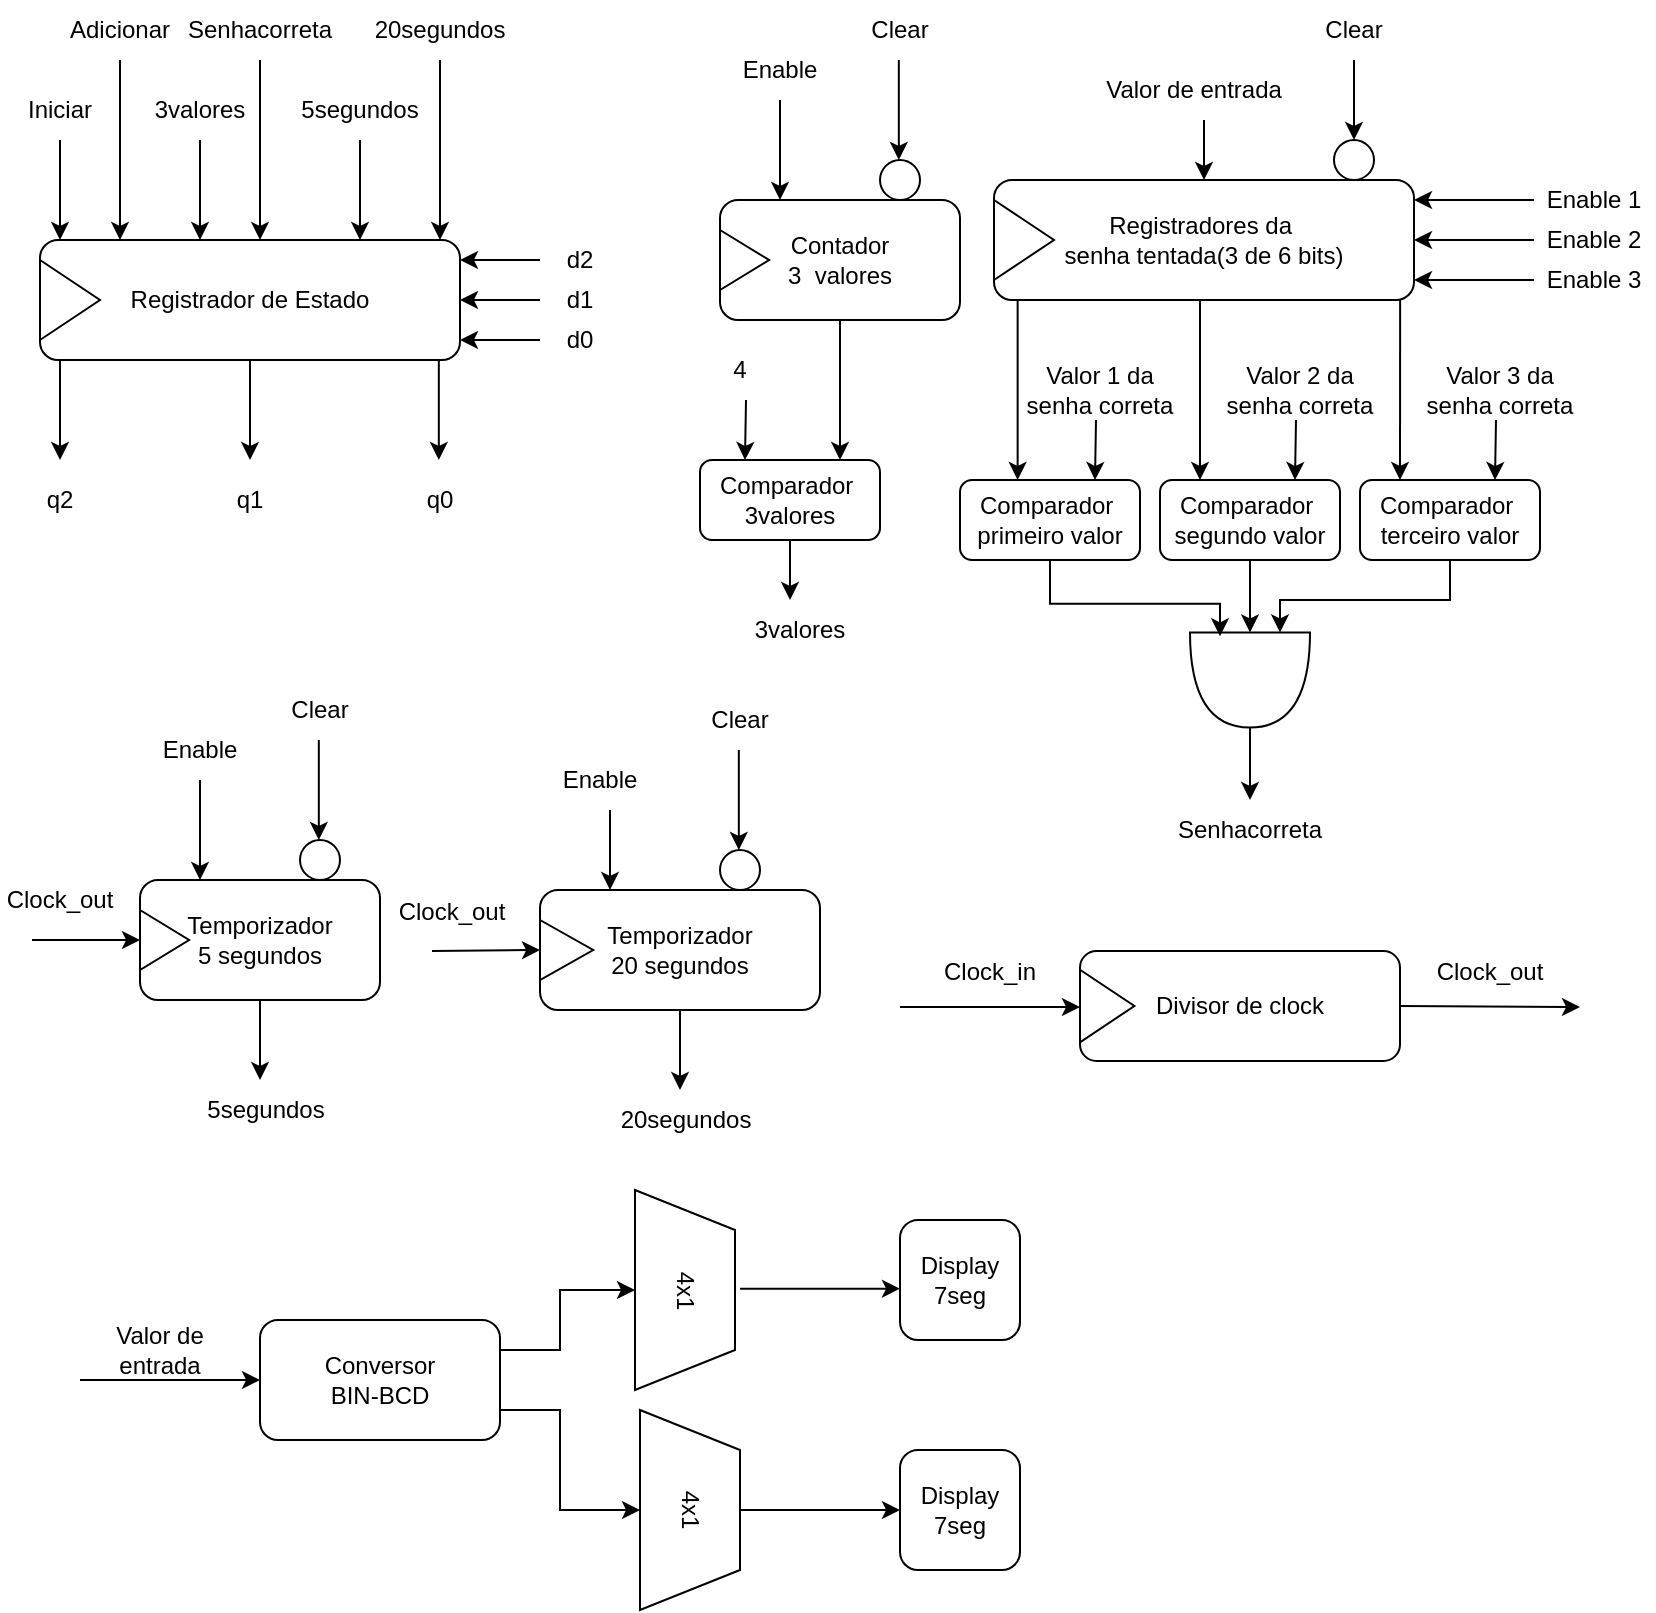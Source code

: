 <mxfile version="24.8.4">
  <diagram name="Página-1" id="0LTI3dH6KVHP8nNDPYD0">
    <mxGraphModel dx="1173" dy="627" grid="1" gridSize="10" guides="1" tooltips="1" connect="1" arrows="1" fold="1" page="1" pageScale="1" pageWidth="827" pageHeight="1169" math="0" shadow="0">
      <root>
        <mxCell id="0" />
        <mxCell id="1" parent="0" />
        <mxCell id="34r-FkiYNikVOV2Mms_5-7" value="" style="group" vertex="1" connectable="0" parent="1">
          <mxGeometry x="20" y="120" width="210" height="60" as="geometry" />
        </mxCell>
        <mxCell id="34r-FkiYNikVOV2Mms_5-1" value="Registrador de Estado" style="rounded=1;whiteSpace=wrap;html=1;" vertex="1" parent="34r-FkiYNikVOV2Mms_5-7">
          <mxGeometry width="210" height="60" as="geometry" />
        </mxCell>
        <mxCell id="34r-FkiYNikVOV2Mms_5-2" value="" style="triangle;whiteSpace=wrap;html=1;movable=1;resizable=1;rotatable=1;deletable=1;editable=1;locked=0;connectable=1;" vertex="1" parent="34r-FkiYNikVOV2Mms_5-7">
          <mxGeometry y="10" width="30" height="40" as="geometry" />
        </mxCell>
        <mxCell id="34r-FkiYNikVOV2Mms_5-26" value="&lt;div&gt;Comparador&amp;nbsp;&lt;/div&gt;&lt;div&gt;terceiro valor&lt;br&gt;&lt;/div&gt;" style="rounded=1;whiteSpace=wrap;html=1;" vertex="1" parent="1">
          <mxGeometry x="680" y="240" width="90" height="40" as="geometry" />
        </mxCell>
        <mxCell id="34r-FkiYNikVOV2Mms_5-27" value="" style="endArrow=classic;html=1;rounded=0;exitX=0.967;exitY=1;exitDx=0;exitDy=0;exitPerimeter=0;" edge="1" parent="1" source="34r-FkiYNikVOV2Mms_5-3">
          <mxGeometry width="50" height="50" relative="1" as="geometry">
            <mxPoint x="420" y="270" as="sourcePoint" />
            <mxPoint x="700" y="240" as="targetPoint" />
          </mxGeometry>
        </mxCell>
        <mxCell id="34r-FkiYNikVOV2Mms_5-28" value="" style="endArrow=classic;html=1;rounded=0;exitX=0.967;exitY=1;exitDx=0;exitDy=0;exitPerimeter=0;" edge="1" parent="1">
          <mxGeometry width="50" height="50" relative="1" as="geometry">
            <mxPoint x="508.82" y="150" as="sourcePoint" />
            <mxPoint x="508.82" y="240" as="targetPoint" />
          </mxGeometry>
        </mxCell>
        <mxCell id="34r-FkiYNikVOV2Mms_5-29" value="" style="endArrow=classic;html=1;rounded=0;exitX=0.967;exitY=1;exitDx=0;exitDy=0;exitPerimeter=0;" edge="1" parent="1">
          <mxGeometry width="50" height="50" relative="1" as="geometry">
            <mxPoint x="600" y="150" as="sourcePoint" />
            <mxPoint x="600" y="240" as="targetPoint" />
          </mxGeometry>
        </mxCell>
        <mxCell id="34r-FkiYNikVOV2Mms_5-31" value="" style="endArrow=classic;html=1;rounded=0;entryX=0.75;entryY=0;entryDx=0;entryDy=0;" edge="1" parent="1" target="34r-FkiYNikVOV2Mms_5-26">
          <mxGeometry width="50" height="50" relative="1" as="geometry">
            <mxPoint x="748" y="210" as="sourcePoint" />
            <mxPoint x="470" y="220" as="targetPoint" />
          </mxGeometry>
        </mxCell>
        <mxCell id="34r-FkiYNikVOV2Mms_5-32" value="Valor 3 da senha correta" style="text;html=1;align=center;verticalAlign=middle;whiteSpace=wrap;rounded=0;" vertex="1" parent="1">
          <mxGeometry x="710" y="180" width="80" height="30" as="geometry" />
        </mxCell>
        <mxCell id="34r-FkiYNikVOV2Mms_5-33" value="Valor 2 da senha correta" style="text;html=1;align=center;verticalAlign=middle;whiteSpace=wrap;rounded=0;" vertex="1" parent="1">
          <mxGeometry x="610" y="180" width="80" height="30" as="geometry" />
        </mxCell>
        <mxCell id="34r-FkiYNikVOV2Mms_5-34" value="&lt;div&gt;Comparador&amp;nbsp;&lt;/div&gt;&lt;div&gt;segundo valor&lt;br&gt;&lt;/div&gt;" style="rounded=1;whiteSpace=wrap;html=1;" vertex="1" parent="1">
          <mxGeometry x="580" y="240" width="90" height="40" as="geometry" />
        </mxCell>
        <mxCell id="34r-FkiYNikVOV2Mms_5-35" value="" style="endArrow=classic;html=1;rounded=0;entryX=0.75;entryY=0;entryDx=0;entryDy=0;" edge="1" target="34r-FkiYNikVOV2Mms_5-34" parent="1">
          <mxGeometry width="50" height="50" relative="1" as="geometry">
            <mxPoint x="648" y="210" as="sourcePoint" />
            <mxPoint x="370" y="220" as="targetPoint" />
          </mxGeometry>
        </mxCell>
        <mxCell id="34r-FkiYNikVOV2Mms_5-36" value="Valor 1 da senha correta" style="text;html=1;align=center;verticalAlign=middle;whiteSpace=wrap;rounded=0;" vertex="1" parent="1">
          <mxGeometry x="510" y="180" width="80" height="30" as="geometry" />
        </mxCell>
        <mxCell id="34r-FkiYNikVOV2Mms_5-37" value="&lt;div&gt;Comparador&amp;nbsp;&lt;/div&gt;&lt;div&gt;primeiro valor&lt;br&gt;&lt;/div&gt;" style="rounded=1;whiteSpace=wrap;html=1;" vertex="1" parent="1">
          <mxGeometry x="480" y="240" width="90" height="40" as="geometry" />
        </mxCell>
        <mxCell id="34r-FkiYNikVOV2Mms_5-38" value="" style="endArrow=classic;html=1;rounded=0;entryX=0.75;entryY=0;entryDx=0;entryDy=0;" edge="1" target="34r-FkiYNikVOV2Mms_5-37" parent="1">
          <mxGeometry width="50" height="50" relative="1" as="geometry">
            <mxPoint x="548" y="210" as="sourcePoint" />
            <mxPoint x="270" y="220" as="targetPoint" />
          </mxGeometry>
        </mxCell>
        <mxCell id="34r-FkiYNikVOV2Mms_5-39" value="" style="shape=or;whiteSpace=wrap;html=1;rotation=90;" vertex="1" parent="1">
          <mxGeometry x="601.25" y="310" width="47.5" height="60" as="geometry" />
        </mxCell>
        <mxCell id="34r-FkiYNikVOV2Mms_5-43" value="" style="endArrow=classic;html=1;rounded=0;entryX=0;entryY=0.75;entryDx=0;entryDy=0;entryPerimeter=0;" edge="1" parent="1">
          <mxGeometry width="50" height="50" relative="1" as="geometry">
            <mxPoint x="525" y="280" as="sourcePoint" />
            <mxPoint x="610" y="318.13" as="targetPoint" />
            <Array as="points">
              <mxPoint x="525" y="301.88" />
              <mxPoint x="610" y="301.88" />
            </Array>
          </mxGeometry>
        </mxCell>
        <mxCell id="34r-FkiYNikVOV2Mms_5-44" value="" style="endArrow=classic;html=1;rounded=0;entryX=0;entryY=0.25;entryDx=0;entryDy=0;entryPerimeter=0;" edge="1" parent="1">
          <mxGeometry width="50" height="50" relative="1" as="geometry">
            <mxPoint x="725" y="280" as="sourcePoint" />
            <mxPoint x="640" y="316.25" as="targetPoint" />
            <Array as="points">
              <mxPoint x="725" y="300" />
              <mxPoint x="640" y="300" />
            </Array>
          </mxGeometry>
        </mxCell>
        <mxCell id="34r-FkiYNikVOV2Mms_5-46" value="" style="endArrow=classic;html=1;rounded=0;exitX=0.5;exitY=1;exitDx=0;exitDy=0;entryX=0;entryY=0.5;entryDx=0;entryDy=0;entryPerimeter=0;" edge="1" parent="1" source="34r-FkiYNikVOV2Mms_5-34" target="34r-FkiYNikVOV2Mms_5-39">
          <mxGeometry width="50" height="50" relative="1" as="geometry">
            <mxPoint x="420" y="310" as="sourcePoint" />
            <mxPoint x="470" y="260" as="targetPoint" />
          </mxGeometry>
        </mxCell>
        <mxCell id="34r-FkiYNikVOV2Mms_5-48" value="" style="endArrow=classic;html=1;rounded=0;exitX=1;exitY=0.5;exitDx=0;exitDy=0;exitPerimeter=0;" edge="1" parent="1" source="34r-FkiYNikVOV2Mms_5-39">
          <mxGeometry width="50" height="50" relative="1" as="geometry">
            <mxPoint x="420" y="310" as="sourcePoint" />
            <mxPoint x="625" y="400" as="targetPoint" />
          </mxGeometry>
        </mxCell>
        <mxCell id="34r-FkiYNikVOV2Mms_5-49" value="Senhacorreta" style="text;html=1;align=center;verticalAlign=middle;whiteSpace=wrap;rounded=0;" vertex="1" parent="1">
          <mxGeometry x="575" y="400" width="100" height="30" as="geometry" />
        </mxCell>
        <mxCell id="34r-FkiYNikVOV2Mms_5-67" value="" style="group" vertex="1" connectable="0" parent="1">
          <mxGeometry x="70" y="340" width="120" height="230" as="geometry" />
        </mxCell>
        <mxCell id="34r-FkiYNikVOV2Mms_5-54" value="" style="group" vertex="1" connectable="0" parent="34r-FkiYNikVOV2Mms_5-67">
          <mxGeometry y="100" width="120" height="60" as="geometry" />
        </mxCell>
        <mxCell id="34r-FkiYNikVOV2Mms_5-52" value="&lt;div&gt;Temporizador&lt;br&gt;&lt;/div&gt;&lt;div&gt;5 segundos&lt;br&gt;&lt;/div&gt;" style="rounded=1;whiteSpace=wrap;html=1;" vertex="1" parent="34r-FkiYNikVOV2Mms_5-54">
          <mxGeometry width="120.0" height="60" as="geometry" />
        </mxCell>
        <mxCell id="34r-FkiYNikVOV2Mms_5-53" value="" style="triangle;whiteSpace=wrap;html=1;" vertex="1" parent="34r-FkiYNikVOV2Mms_5-54">
          <mxGeometry y="15" width="24.545" height="30" as="geometry" />
        </mxCell>
        <mxCell id="34r-FkiYNikVOV2Mms_5-59" value="" style="endArrow=classic;html=1;rounded=0;entryX=0.25;entryY=0;entryDx=0;entryDy=0;" edge="1" parent="34r-FkiYNikVOV2Mms_5-67" target="34r-FkiYNikVOV2Mms_5-52">
          <mxGeometry width="50" height="50" relative="1" as="geometry">
            <mxPoint x="30" y="50" as="sourcePoint" />
            <mxPoint x="280" y="180" as="targetPoint" />
          </mxGeometry>
        </mxCell>
        <mxCell id="34r-FkiYNikVOV2Mms_5-61" value="" style="ellipse;whiteSpace=wrap;html=1;aspect=fixed;" vertex="1" parent="34r-FkiYNikVOV2Mms_5-67">
          <mxGeometry x="80" y="80" width="20" height="20" as="geometry" />
        </mxCell>
        <mxCell id="34r-FkiYNikVOV2Mms_5-62" value="" style="endArrow=classic;html=1;rounded=0;entryX=0.25;entryY=0;entryDx=0;entryDy=0;" edge="1" parent="34r-FkiYNikVOV2Mms_5-67">
          <mxGeometry width="50" height="50" relative="1" as="geometry">
            <mxPoint x="89.41" y="30" as="sourcePoint" />
            <mxPoint x="89.41" y="80" as="targetPoint" />
          </mxGeometry>
        </mxCell>
        <mxCell id="34r-FkiYNikVOV2Mms_5-63" value="" style="endArrow=classic;html=1;rounded=0;exitX=0.5;exitY=1;exitDx=0;exitDy=0;" edge="1" parent="34r-FkiYNikVOV2Mms_5-67" source="34r-FkiYNikVOV2Mms_5-52">
          <mxGeometry width="50" height="50" relative="1" as="geometry">
            <mxPoint x="230" y="230" as="sourcePoint" />
            <mxPoint x="60" y="200" as="targetPoint" />
          </mxGeometry>
        </mxCell>
        <mxCell id="34r-FkiYNikVOV2Mms_5-64" value="5segundos" style="text;html=1;align=center;verticalAlign=middle;whiteSpace=wrap;rounded=0;" vertex="1" parent="34r-FkiYNikVOV2Mms_5-67">
          <mxGeometry x="32.5" y="200" width="60" height="30" as="geometry" />
        </mxCell>
        <mxCell id="34r-FkiYNikVOV2Mms_5-65" value="Enable" style="text;html=1;align=center;verticalAlign=middle;whiteSpace=wrap;rounded=0;" vertex="1" parent="34r-FkiYNikVOV2Mms_5-67">
          <mxGeometry y="20" width="60" height="30" as="geometry" />
        </mxCell>
        <mxCell id="34r-FkiYNikVOV2Mms_5-66" value="Clear" style="text;html=1;align=center;verticalAlign=middle;whiteSpace=wrap;rounded=0;" vertex="1" parent="34r-FkiYNikVOV2Mms_5-67">
          <mxGeometry x="60" width="60" height="30" as="geometry" />
        </mxCell>
        <mxCell id="34r-FkiYNikVOV2Mms_5-69" value="" style="group" vertex="1" connectable="0" parent="1">
          <mxGeometry x="280" y="445" width="130" height="60" as="geometry" />
        </mxCell>
        <mxCell id="34r-FkiYNikVOV2Mms_5-70" value="&lt;div&gt;Temporizador&lt;br&gt;&lt;/div&gt;&lt;div&gt;20 segundos&lt;br&gt;&lt;/div&gt;" style="rounded=1;whiteSpace=wrap;html=1;" vertex="1" parent="34r-FkiYNikVOV2Mms_5-69">
          <mxGeometry x="-10" width="140" height="60" as="geometry" />
        </mxCell>
        <mxCell id="34r-FkiYNikVOV2Mms_5-72" value="" style="endArrow=classic;html=1;rounded=0;entryX=0.25;entryY=0;entryDx=0;entryDy=0;" edge="1" parent="1" target="34r-FkiYNikVOV2Mms_5-70">
          <mxGeometry width="50" height="50" relative="1" as="geometry">
            <mxPoint x="305" y="405" as="sourcePoint" />
            <mxPoint x="560" y="525" as="targetPoint" />
          </mxGeometry>
        </mxCell>
        <mxCell id="34r-FkiYNikVOV2Mms_5-73" value="" style="ellipse;whiteSpace=wrap;html=1;aspect=fixed;" vertex="1" parent="1">
          <mxGeometry x="360" y="425" width="20" height="20" as="geometry" />
        </mxCell>
        <mxCell id="34r-FkiYNikVOV2Mms_5-74" value="" style="endArrow=classic;html=1;rounded=0;entryX=0.25;entryY=0;entryDx=0;entryDy=0;" edge="1" parent="1">
          <mxGeometry width="50" height="50" relative="1" as="geometry">
            <mxPoint x="369.41" y="375" as="sourcePoint" />
            <mxPoint x="369.41" y="425" as="targetPoint" />
          </mxGeometry>
        </mxCell>
        <mxCell id="34r-FkiYNikVOV2Mms_5-75" value="" style="endArrow=classic;html=1;rounded=0;exitX=0.5;exitY=1;exitDx=0;exitDy=0;" edge="1" parent="1" source="34r-FkiYNikVOV2Mms_5-70">
          <mxGeometry width="50" height="50" relative="1" as="geometry">
            <mxPoint x="510" y="575" as="sourcePoint" />
            <mxPoint x="340" y="545" as="targetPoint" />
          </mxGeometry>
        </mxCell>
        <mxCell id="34r-FkiYNikVOV2Mms_5-76" value="20segundos" style="text;html=1;align=center;verticalAlign=middle;whiteSpace=wrap;rounded=0;" vertex="1" parent="1">
          <mxGeometry x="312.5" y="545" width="60" height="30" as="geometry" />
        </mxCell>
        <mxCell id="34r-FkiYNikVOV2Mms_5-77" value="Enable" style="text;html=1;align=center;verticalAlign=middle;whiteSpace=wrap;rounded=0;" vertex="1" parent="1">
          <mxGeometry x="270" y="375" width="60" height="30" as="geometry" />
        </mxCell>
        <mxCell id="34r-FkiYNikVOV2Mms_5-78" value="Clear" style="text;html=1;align=center;verticalAlign=middle;whiteSpace=wrap;rounded=0;" vertex="1" parent="1">
          <mxGeometry x="340" y="345" width="60" height="30" as="geometry" />
        </mxCell>
        <mxCell id="34r-FkiYNikVOV2Mms_5-71" value="" style="triangle;whiteSpace=wrap;html=1;" vertex="1" parent="1">
          <mxGeometry x="270" y="460" width="26.591" height="30" as="geometry" />
        </mxCell>
        <mxCell id="34r-FkiYNikVOV2Mms_5-91" value="" style="endArrow=classic;html=1;rounded=0;" edge="1" parent="1">
          <mxGeometry width="50" height="50" relative="1" as="geometry">
            <mxPoint x="30" y="70" as="sourcePoint" />
            <mxPoint x="30" y="120" as="targetPoint" />
          </mxGeometry>
        </mxCell>
        <mxCell id="34r-FkiYNikVOV2Mms_5-93" value="Iniciar" style="text;html=1;align=center;verticalAlign=middle;whiteSpace=wrap;rounded=0;" vertex="1" parent="1">
          <mxGeometry y="40" width="60" height="30" as="geometry" />
        </mxCell>
        <mxCell id="34r-FkiYNikVOV2Mms_5-94" value="Adicionar" style="text;html=1;align=center;verticalAlign=middle;whiteSpace=wrap;rounded=0;" vertex="1" parent="1">
          <mxGeometry x="30" width="60" height="30" as="geometry" />
        </mxCell>
        <mxCell id="34r-FkiYNikVOV2Mms_5-95" value="" style="endArrow=classic;html=1;rounded=0;" edge="1" parent="1">
          <mxGeometry width="50" height="50" relative="1" as="geometry">
            <mxPoint x="60" y="30" as="sourcePoint" />
            <mxPoint x="60" y="120" as="targetPoint" />
          </mxGeometry>
        </mxCell>
        <mxCell id="34r-FkiYNikVOV2Mms_5-96" value="" style="endArrow=classic;html=1;rounded=0;" edge="1" parent="1">
          <mxGeometry width="50" height="50" relative="1" as="geometry">
            <mxPoint x="100" y="70" as="sourcePoint" />
            <mxPoint x="100" y="120" as="targetPoint" />
          </mxGeometry>
        </mxCell>
        <mxCell id="34r-FkiYNikVOV2Mms_5-97" value="" style="endArrow=classic;html=1;rounded=0;" edge="1" parent="1">
          <mxGeometry width="50" height="50" relative="1" as="geometry">
            <mxPoint x="130" y="30" as="sourcePoint" />
            <mxPoint x="130" y="120" as="targetPoint" />
          </mxGeometry>
        </mxCell>
        <mxCell id="34r-FkiYNikVOV2Mms_5-98" value="3valores" style="text;html=1;align=center;verticalAlign=middle;whiteSpace=wrap;rounded=0;" vertex="1" parent="1">
          <mxGeometry x="70" y="40" width="60" height="30" as="geometry" />
        </mxCell>
        <mxCell id="34r-FkiYNikVOV2Mms_5-99" value="Senhacorreta" style="text;html=1;align=center;verticalAlign=middle;whiteSpace=wrap;rounded=0;" vertex="1" parent="1">
          <mxGeometry x="100" width="60" height="30" as="geometry" />
        </mxCell>
        <mxCell id="34r-FkiYNikVOV2Mms_5-88" value="3valores" style="text;html=1;align=center;verticalAlign=middle;whiteSpace=wrap;rounded=0;" vertex="1" parent="1">
          <mxGeometry x="370" y="300" width="60" height="30" as="geometry" />
        </mxCell>
        <mxCell id="34r-FkiYNikVOV2Mms_5-100" value="&lt;div&gt;Comparador&amp;nbsp;&lt;/div&gt;&lt;div&gt;3valores&lt;br&gt;&lt;/div&gt;" style="rounded=1;whiteSpace=wrap;html=1;" vertex="1" parent="1">
          <mxGeometry x="350" y="230" width="90" height="40" as="geometry" />
        </mxCell>
        <mxCell id="34r-FkiYNikVOV2Mms_5-81" value="" style="group" vertex="1" connectable="0" parent="1">
          <mxGeometry x="360" y="100" width="120" height="60" as="geometry" />
        </mxCell>
        <mxCell id="34r-FkiYNikVOV2Mms_5-82" value="&lt;div&gt;Contador&lt;/div&gt;&lt;div&gt;3&amp;nbsp; valores&lt;br&gt;&lt;/div&gt;" style="rounded=1;whiteSpace=wrap;html=1;" vertex="1" parent="34r-FkiYNikVOV2Mms_5-81">
          <mxGeometry width="120.0" height="60" as="geometry" />
        </mxCell>
        <mxCell id="34r-FkiYNikVOV2Mms_5-83" value="" style="triangle;whiteSpace=wrap;html=1;" vertex="1" parent="34r-FkiYNikVOV2Mms_5-81">
          <mxGeometry y="15" width="24.545" height="30" as="geometry" />
        </mxCell>
        <mxCell id="34r-FkiYNikVOV2Mms_5-84" value="" style="endArrow=classic;html=1;rounded=0;entryX=0.25;entryY=0;entryDx=0;entryDy=0;" edge="1" parent="1" target="34r-FkiYNikVOV2Mms_5-82">
          <mxGeometry width="50" height="50" relative="1" as="geometry">
            <mxPoint x="390" y="50" as="sourcePoint" />
            <mxPoint x="640" y="180" as="targetPoint" />
          </mxGeometry>
        </mxCell>
        <mxCell id="34r-FkiYNikVOV2Mms_5-85" value="" style="ellipse;whiteSpace=wrap;html=1;aspect=fixed;" vertex="1" parent="1">
          <mxGeometry x="440" y="80" width="20" height="20" as="geometry" />
        </mxCell>
        <mxCell id="34r-FkiYNikVOV2Mms_5-86" value="" style="endArrow=classic;html=1;rounded=0;entryX=0.25;entryY=0;entryDx=0;entryDy=0;" edge="1" parent="1">
          <mxGeometry width="50" height="50" relative="1" as="geometry">
            <mxPoint x="449.41" y="30" as="sourcePoint" />
            <mxPoint x="449.41" y="80" as="targetPoint" />
          </mxGeometry>
        </mxCell>
        <mxCell id="34r-FkiYNikVOV2Mms_5-87" value="" style="endArrow=classic;html=1;rounded=0;exitX=0.5;exitY=1;exitDx=0;exitDy=0;" edge="1" parent="1" source="34r-FkiYNikVOV2Mms_5-82">
          <mxGeometry width="50" height="50" relative="1" as="geometry">
            <mxPoint x="590" y="230" as="sourcePoint" />
            <mxPoint x="420" y="230" as="targetPoint" />
          </mxGeometry>
        </mxCell>
        <mxCell id="34r-FkiYNikVOV2Mms_5-89" value="Enable" style="text;html=1;align=center;verticalAlign=middle;whiteSpace=wrap;rounded=0;" vertex="1" parent="1">
          <mxGeometry x="360" y="20" width="60" height="30" as="geometry" />
        </mxCell>
        <mxCell id="34r-FkiYNikVOV2Mms_5-90" value="Clear" style="text;html=1;align=center;verticalAlign=middle;whiteSpace=wrap;rounded=0;" vertex="1" parent="1">
          <mxGeometry x="420" width="60" height="30" as="geometry" />
        </mxCell>
        <mxCell id="34r-FkiYNikVOV2Mms_5-102" value="" style="endArrow=classic;html=1;rounded=0;exitX=0.5;exitY=1;exitDx=0;exitDy=0;" edge="1" parent="1" source="34r-FkiYNikVOV2Mms_5-100">
          <mxGeometry width="50" height="50" relative="1" as="geometry">
            <mxPoint x="420" y="280" as="sourcePoint" />
            <mxPoint x="395" y="300" as="targetPoint" />
          </mxGeometry>
        </mxCell>
        <mxCell id="34r-FkiYNikVOV2Mms_5-103" value="" style="endArrow=classic;html=1;rounded=0;entryX=0.25;entryY=0;entryDx=0;entryDy=0;" edge="1" parent="1" target="34r-FkiYNikVOV2Mms_5-100">
          <mxGeometry width="50" height="50" relative="1" as="geometry">
            <mxPoint x="373" y="200" as="sourcePoint" />
            <mxPoint x="470" y="230" as="targetPoint" />
          </mxGeometry>
        </mxCell>
        <mxCell id="34r-FkiYNikVOV2Mms_5-104" value="4" style="text;html=1;align=center;verticalAlign=middle;whiteSpace=wrap;rounded=0;" vertex="1" parent="1">
          <mxGeometry x="350" y="170" width="40" height="30" as="geometry" />
        </mxCell>
        <mxCell id="34r-FkiYNikVOV2Mms_5-105" value="" style="endArrow=classic;html=1;rounded=0;" edge="1" parent="1">
          <mxGeometry width="50" height="50" relative="1" as="geometry">
            <mxPoint x="180" y="70" as="sourcePoint" />
            <mxPoint x="180" y="120" as="targetPoint" />
          </mxGeometry>
        </mxCell>
        <mxCell id="34r-FkiYNikVOV2Mms_5-106" value="5segundos" style="text;html=1;align=center;verticalAlign=middle;whiteSpace=wrap;rounded=0;" vertex="1" parent="1">
          <mxGeometry x="150" y="40" width="60" height="30" as="geometry" />
        </mxCell>
        <mxCell id="34r-FkiYNikVOV2Mms_5-107" value="" style="endArrow=classic;html=1;rounded=0;" edge="1" parent="1">
          <mxGeometry width="50" height="50" relative="1" as="geometry">
            <mxPoint x="220" y="30" as="sourcePoint" />
            <mxPoint x="220" y="120" as="targetPoint" />
          </mxGeometry>
        </mxCell>
        <mxCell id="34r-FkiYNikVOV2Mms_5-108" value="20segundos" style="text;html=1;align=center;verticalAlign=middle;whiteSpace=wrap;rounded=0;" vertex="1" parent="1">
          <mxGeometry x="190" width="60" height="30" as="geometry" />
        </mxCell>
        <mxCell id="34r-FkiYNikVOV2Mms_5-22" value="" style="endArrow=classic;html=1;rounded=0;" edge="1" parent="1">
          <mxGeometry width="50" height="50" relative="1" as="geometry">
            <mxPoint x="677" y="30" as="sourcePoint" />
            <mxPoint x="677" y="70" as="targetPoint" />
          </mxGeometry>
        </mxCell>
        <mxCell id="34r-FkiYNikVOV2Mms_5-23" value="Clear" style="text;html=1;align=center;verticalAlign=middle;whiteSpace=wrap;rounded=0;" vertex="1" parent="1">
          <mxGeometry x="647" width="60" height="30" as="geometry" />
        </mxCell>
        <mxCell id="34r-FkiYNikVOV2Mms_5-17" value="" style="endArrow=classic;html=1;rounded=0;" edge="1" parent="1" target="34r-FkiYNikVOV2Mms_5-3">
          <mxGeometry width="50" height="50" relative="1" as="geometry">
            <mxPoint x="602" y="60" as="sourcePoint" />
            <mxPoint x="647" y="-10" as="targetPoint" />
          </mxGeometry>
        </mxCell>
        <mxCell id="34r-FkiYNikVOV2Mms_5-18" value="Valor de entrada" style="text;html=1;align=center;verticalAlign=middle;whiteSpace=wrap;rounded=0;" vertex="1" parent="1">
          <mxGeometry x="547" y="30" width="100" height="30" as="geometry" />
        </mxCell>
        <mxCell id="34r-FkiYNikVOV2Mms_5-21" value="" style="ellipse;whiteSpace=wrap;html=1;aspect=fixed;" vertex="1" parent="1">
          <mxGeometry x="667" y="70" width="20" height="20" as="geometry" />
        </mxCell>
        <mxCell id="34r-FkiYNikVOV2Mms_5-10" value="Enable 1" style="text;html=1;align=center;verticalAlign=middle;whiteSpace=wrap;rounded=0;" vertex="1" parent="1">
          <mxGeometry x="767" y="90" width="60" height="20" as="geometry" />
        </mxCell>
        <mxCell id="34r-FkiYNikVOV2Mms_5-13" value="" style="group" vertex="1" connectable="0" parent="1">
          <mxGeometry x="497" y="90" width="270" height="60" as="geometry" />
        </mxCell>
        <mxCell id="34r-FkiYNikVOV2Mms_5-8" value="" style="group" vertex="1" connectable="0" parent="34r-FkiYNikVOV2Mms_5-13">
          <mxGeometry width="210" height="60" as="geometry" />
        </mxCell>
        <mxCell id="34r-FkiYNikVOV2Mms_5-3" value="&lt;div&gt;Registradores da&amp;nbsp;&lt;/div&gt;&lt;div&gt;senha tentada(3 de 6 bits)&lt;/div&gt;" style="rounded=1;whiteSpace=wrap;html=1;" vertex="1" parent="34r-FkiYNikVOV2Mms_5-8">
          <mxGeometry width="210" height="60" as="geometry" />
        </mxCell>
        <mxCell id="34r-FkiYNikVOV2Mms_5-4" value="" style="triangle;whiteSpace=wrap;html=1;" vertex="1" parent="34r-FkiYNikVOV2Mms_5-8">
          <mxGeometry y="10" width="30" height="40" as="geometry" />
        </mxCell>
        <mxCell id="34r-FkiYNikVOV2Mms_5-9" value="" style="endArrow=classic;html=1;rounded=0;entryX=1;entryY=0.5;entryDx=0;entryDy=0;" edge="1" parent="34r-FkiYNikVOV2Mms_5-13">
          <mxGeometry width="50" height="50" relative="1" as="geometry">
            <mxPoint x="270" y="10" as="sourcePoint" />
            <mxPoint x="210" y="10" as="targetPoint" />
          </mxGeometry>
        </mxCell>
        <mxCell id="34r-FkiYNikVOV2Mms_5-11" value="" style="endArrow=classic;html=1;rounded=0;entryX=1;entryY=0.5;entryDx=0;entryDy=0;" edge="1" parent="34r-FkiYNikVOV2Mms_5-13">
          <mxGeometry width="50" height="50" relative="1" as="geometry">
            <mxPoint x="270" y="50" as="sourcePoint" />
            <mxPoint x="210" y="50" as="targetPoint" />
            <Array as="points">
              <mxPoint x="270" y="50" />
            </Array>
          </mxGeometry>
        </mxCell>
        <mxCell id="34r-FkiYNikVOV2Mms_5-12" value="" style="endArrow=classic;html=1;rounded=0;entryX=1;entryY=0.5;entryDx=0;entryDy=0;" edge="1" parent="34r-FkiYNikVOV2Mms_5-13">
          <mxGeometry width="50" height="50" relative="1" as="geometry">
            <mxPoint x="270" y="30" as="sourcePoint" />
            <mxPoint x="210" y="30" as="targetPoint" />
          </mxGeometry>
        </mxCell>
        <mxCell id="34r-FkiYNikVOV2Mms_5-14" value="Enable 2" style="text;html=1;align=center;verticalAlign=middle;whiteSpace=wrap;rounded=0;" vertex="1" parent="1">
          <mxGeometry x="767" y="110" width="60" height="20" as="geometry" />
        </mxCell>
        <mxCell id="34r-FkiYNikVOV2Mms_5-15" value="Enable 3" style="text;html=1;align=center;verticalAlign=middle;whiteSpace=wrap;rounded=0;" vertex="1" parent="1">
          <mxGeometry x="767" y="130" width="60" height="20" as="geometry" />
        </mxCell>
        <mxCell id="34r-FkiYNikVOV2Mms_5-109" value="" style="endArrow=classic;html=1;rounded=0;entryX=1;entryY=0.5;entryDx=0;entryDy=0;" edge="1" parent="1">
          <mxGeometry width="50" height="50" relative="1" as="geometry">
            <mxPoint x="270" y="130" as="sourcePoint" />
            <mxPoint x="230" y="130" as="targetPoint" />
          </mxGeometry>
        </mxCell>
        <mxCell id="34r-FkiYNikVOV2Mms_5-110" value="" style="endArrow=classic;html=1;rounded=0;entryX=1;entryY=0.5;entryDx=0;entryDy=0;" edge="1" parent="1">
          <mxGeometry width="50" height="50" relative="1" as="geometry">
            <mxPoint x="270" y="150" as="sourcePoint" />
            <mxPoint x="230" y="150" as="targetPoint" />
          </mxGeometry>
        </mxCell>
        <mxCell id="34r-FkiYNikVOV2Mms_5-111" value="" style="endArrow=classic;html=1;rounded=0;entryX=1;entryY=0.5;entryDx=0;entryDy=0;" edge="1" parent="1">
          <mxGeometry width="50" height="50" relative="1" as="geometry">
            <mxPoint x="270" y="170" as="sourcePoint" />
            <mxPoint x="230" y="170" as="targetPoint" />
            <Array as="points">
              <mxPoint x="270" y="170" />
            </Array>
          </mxGeometry>
        </mxCell>
        <mxCell id="34r-FkiYNikVOV2Mms_5-112" value="d0" style="text;html=1;align=center;verticalAlign=middle;whiteSpace=wrap;rounded=0;" vertex="1" parent="1">
          <mxGeometry x="260" y="160" width="60" height="20" as="geometry" />
        </mxCell>
        <mxCell id="34r-FkiYNikVOV2Mms_5-113" value="d1" style="text;html=1;align=center;verticalAlign=middle;whiteSpace=wrap;rounded=0;" vertex="1" parent="1">
          <mxGeometry x="260" y="140" width="60" height="20" as="geometry" />
        </mxCell>
        <mxCell id="34r-FkiYNikVOV2Mms_5-114" value="d2" style="text;html=1;align=center;verticalAlign=middle;whiteSpace=wrap;rounded=0;" vertex="1" parent="1">
          <mxGeometry x="260" y="120" width="60" height="20" as="geometry" />
        </mxCell>
        <mxCell id="34r-FkiYNikVOV2Mms_5-117" value="" style="endArrow=classic;html=1;rounded=0;exitX=0.5;exitY=1;exitDx=0;exitDy=0;" edge="1" parent="1" source="34r-FkiYNikVOV2Mms_5-1">
          <mxGeometry width="50" height="50" relative="1" as="geometry">
            <mxPoint x="110" y="285" as="sourcePoint" />
            <mxPoint x="125" y="230" as="targetPoint" />
          </mxGeometry>
        </mxCell>
        <mxCell id="34r-FkiYNikVOV2Mms_5-118" value="" style="endArrow=classic;html=1;rounded=0;exitX=0.5;exitY=1;exitDx=0;exitDy=0;" edge="1" parent="1">
          <mxGeometry width="50" height="50" relative="1" as="geometry">
            <mxPoint x="219.41" y="180" as="sourcePoint" />
            <mxPoint x="219.41" y="230" as="targetPoint" />
          </mxGeometry>
        </mxCell>
        <mxCell id="34r-FkiYNikVOV2Mms_5-119" value="" style="endArrow=classic;html=1;rounded=0;exitX=0.5;exitY=1;exitDx=0;exitDy=0;" edge="1" parent="1">
          <mxGeometry width="50" height="50" relative="1" as="geometry">
            <mxPoint x="30" y="180" as="sourcePoint" />
            <mxPoint x="30" y="230" as="targetPoint" />
          </mxGeometry>
        </mxCell>
        <mxCell id="34r-FkiYNikVOV2Mms_5-120" value="q2" style="text;html=1;align=center;verticalAlign=middle;whiteSpace=wrap;rounded=0;" vertex="1" parent="1">
          <mxGeometry y="235" width="60" height="30" as="geometry" />
        </mxCell>
        <mxCell id="34r-FkiYNikVOV2Mms_5-121" value="q1" style="text;html=1;align=center;verticalAlign=middle;whiteSpace=wrap;rounded=0;" vertex="1" parent="1">
          <mxGeometry x="95" y="235" width="60" height="30" as="geometry" />
        </mxCell>
        <mxCell id="34r-FkiYNikVOV2Mms_5-122" value="q0" style="text;html=1;align=center;verticalAlign=middle;whiteSpace=wrap;rounded=0;" vertex="1" parent="1">
          <mxGeometry x="190" y="235" width="60" height="30" as="geometry" />
        </mxCell>
        <mxCell id="34r-FkiYNikVOV2Mms_5-123" value="" style="endArrow=classic;html=1;rounded=0;entryX=0;entryY=0.5;entryDx=0;entryDy=0;" edge="1" parent="1" target="34r-FkiYNikVOV2Mms_5-71">
          <mxGeometry width="50" height="50" relative="1" as="geometry">
            <mxPoint x="216" y="475.5" as="sourcePoint" />
            <mxPoint x="266" y="480.5" as="targetPoint" />
          </mxGeometry>
        </mxCell>
        <mxCell id="34r-FkiYNikVOV2Mms_5-124" value="Clock_out" style="text;html=1;align=center;verticalAlign=middle;whiteSpace=wrap;rounded=0;" vertex="1" parent="1">
          <mxGeometry x="196" y="440.5" width="60" height="30" as="geometry" />
        </mxCell>
        <mxCell id="34r-FkiYNikVOV2Mms_5-126" value="" style="endArrow=classic;html=1;rounded=0;entryX=0;entryY=0.5;entryDx=0;entryDy=0;" edge="1" parent="1">
          <mxGeometry width="50" height="50" relative="1" as="geometry">
            <mxPoint x="16" y="470" as="sourcePoint" />
            <mxPoint x="70" y="470" as="targetPoint" />
          </mxGeometry>
        </mxCell>
        <mxCell id="34r-FkiYNikVOV2Mms_5-127" value="Clock_out" style="text;html=1;align=center;verticalAlign=middle;whiteSpace=wrap;rounded=0;" vertex="1" parent="1">
          <mxGeometry y="435" width="60" height="30" as="geometry" />
        </mxCell>
        <mxCell id="34r-FkiYNikVOV2Mms_5-128" value="&lt;div&gt;Divisor de clock&lt;/div&gt;" style="rounded=1;whiteSpace=wrap;html=1;" vertex="1" parent="1">
          <mxGeometry x="540" y="475.5" width="160" height="55" as="geometry" />
        </mxCell>
        <mxCell id="34r-FkiYNikVOV2Mms_5-129" value="" style="triangle;whiteSpace=wrap;html=1;" vertex="1" parent="1">
          <mxGeometry x="540" y="484.88" width="27.19" height="36.25" as="geometry" />
        </mxCell>
        <mxCell id="34r-FkiYNikVOV2Mms_5-130" value="" style="endArrow=classic;html=1;rounded=0;exitX=1;exitY=0.5;exitDx=0;exitDy=0;" edge="1" parent="1" source="34r-FkiYNikVOV2Mms_5-128">
          <mxGeometry width="50" height="50" relative="1" as="geometry">
            <mxPoint x="520" y="480.5" as="sourcePoint" />
            <mxPoint x="790" y="503.5" as="targetPoint" />
          </mxGeometry>
        </mxCell>
        <mxCell id="34r-FkiYNikVOV2Mms_5-131" value="Clock_out" style="text;html=1;align=center;verticalAlign=middle;whiteSpace=wrap;rounded=0;" vertex="1" parent="1">
          <mxGeometry x="715" y="470.5" width="60" height="30" as="geometry" />
        </mxCell>
        <mxCell id="34r-FkiYNikVOV2Mms_5-133" value="" style="endArrow=classic;html=1;rounded=0;exitX=1;exitY=0.5;exitDx=0;exitDy=0;" edge="1" parent="1">
          <mxGeometry width="50" height="50" relative="1" as="geometry">
            <mxPoint x="450" y="503.5" as="sourcePoint" />
            <mxPoint x="540" y="503.5" as="targetPoint" />
          </mxGeometry>
        </mxCell>
        <mxCell id="34r-FkiYNikVOV2Mms_5-134" value="Clock_in" style="text;html=1;align=center;verticalAlign=middle;whiteSpace=wrap;rounded=0;" vertex="1" parent="1">
          <mxGeometry x="465" y="470.5" width="60" height="30" as="geometry" />
        </mxCell>
        <mxCell id="34r-FkiYNikVOV2Mms_5-135" value="&lt;div&gt;Conversor&lt;/div&gt;&lt;div&gt;BIN-BCD&lt;br&gt;&lt;/div&gt;" style="rounded=1;whiteSpace=wrap;html=1;" vertex="1" parent="1">
          <mxGeometry x="130" y="660" width="120" height="60" as="geometry" />
        </mxCell>
        <mxCell id="34r-FkiYNikVOV2Mms_5-136" value="4x1" style="shape=trapezoid;perimeter=trapezoidPerimeter;whiteSpace=wrap;html=1;fixedSize=1;rotation=90;" vertex="1" parent="1">
          <mxGeometry x="295" y="730" width="100" height="50" as="geometry" />
        </mxCell>
        <mxCell id="34r-FkiYNikVOV2Mms_5-138" value="4x1" style="shape=trapezoid;perimeter=trapezoidPerimeter;whiteSpace=wrap;html=1;fixedSize=1;rotation=90;" vertex="1" parent="1">
          <mxGeometry x="292.5" y="620" width="100" height="50" as="geometry" />
        </mxCell>
        <mxCell id="34r-FkiYNikVOV2Mms_5-139" value="" style="endArrow=classic;html=1;rounded=0;exitX=1;exitY=0.25;exitDx=0;exitDy=0;entryX=0.5;entryY=1;entryDx=0;entryDy=0;" edge="1" parent="1" source="34r-FkiYNikVOV2Mms_5-135" target="34r-FkiYNikVOV2Mms_5-138">
          <mxGeometry width="50" height="50" relative="1" as="geometry">
            <mxPoint x="410" y="680" as="sourcePoint" />
            <mxPoint x="290" y="670" as="targetPoint" />
            <Array as="points">
              <mxPoint x="280" y="675" />
              <mxPoint x="280" y="645" />
            </Array>
          </mxGeometry>
        </mxCell>
        <mxCell id="34r-FkiYNikVOV2Mms_5-140" value="" style="endArrow=classic;html=1;rounded=0;exitX=1;exitY=0.75;exitDx=0;exitDy=0;entryX=0.5;entryY=1;entryDx=0;entryDy=0;" edge="1" parent="1" source="34r-FkiYNikVOV2Mms_5-135" target="34r-FkiYNikVOV2Mms_5-136">
          <mxGeometry width="50" height="50" relative="1" as="geometry">
            <mxPoint x="410" y="680" as="sourcePoint" />
            <mxPoint x="460" y="630" as="targetPoint" />
            <Array as="points">
              <mxPoint x="280" y="705" />
              <mxPoint x="280" y="755" />
            </Array>
          </mxGeometry>
        </mxCell>
        <mxCell id="34r-FkiYNikVOV2Mms_5-141" value="" style="endArrow=classic;html=1;rounded=0;entryX=0;entryY=0.5;entryDx=0;entryDy=0;" edge="1" parent="1" target="34r-FkiYNikVOV2Mms_5-135">
          <mxGeometry width="50" height="50" relative="1" as="geometry">
            <mxPoint x="40" y="690" as="sourcePoint" />
            <mxPoint x="460" y="630" as="targetPoint" />
          </mxGeometry>
        </mxCell>
        <mxCell id="34r-FkiYNikVOV2Mms_5-142" value="&lt;div&gt;Valor de&lt;/div&gt;&lt;div&gt;entrada&lt;br&gt;&lt;/div&gt;" style="text;html=1;align=center;verticalAlign=middle;whiteSpace=wrap;rounded=0;" vertex="1" parent="1">
          <mxGeometry x="50" y="660" width="60" height="30" as="geometry" />
        </mxCell>
        <mxCell id="34r-FkiYNikVOV2Mms_5-143" value="Display 7seg" style="rounded=1;whiteSpace=wrap;html=1;" vertex="1" parent="1">
          <mxGeometry x="450" y="610" width="60" height="60" as="geometry" />
        </mxCell>
        <mxCell id="34r-FkiYNikVOV2Mms_5-144" value="Display 7seg" style="rounded=1;whiteSpace=wrap;html=1;" vertex="1" parent="1">
          <mxGeometry x="450" y="725" width="60" height="60" as="geometry" />
        </mxCell>
        <mxCell id="34r-FkiYNikVOV2Mms_5-145" value="" style="endArrow=classic;html=1;rounded=0;exitX=0.5;exitY=0;exitDx=0;exitDy=0;entryX=0;entryY=0.5;entryDx=0;entryDy=0;" edge="1" parent="1" source="34r-FkiYNikVOV2Mms_5-136" target="34r-FkiYNikVOV2Mms_5-144">
          <mxGeometry width="50" height="50" relative="1" as="geometry">
            <mxPoint x="410" y="600" as="sourcePoint" />
            <mxPoint x="460" y="550" as="targetPoint" />
          </mxGeometry>
        </mxCell>
        <mxCell id="34r-FkiYNikVOV2Mms_5-146" value="" style="endArrow=classic;html=1;rounded=0;exitX=0.5;exitY=0;exitDx=0;exitDy=0;entryX=0;entryY=0.5;entryDx=0;entryDy=0;" edge="1" parent="1">
          <mxGeometry width="50" height="50" relative="1" as="geometry">
            <mxPoint x="370" y="644.33" as="sourcePoint" />
            <mxPoint x="450" y="644.33" as="targetPoint" />
          </mxGeometry>
        </mxCell>
      </root>
    </mxGraphModel>
  </diagram>
</mxfile>

